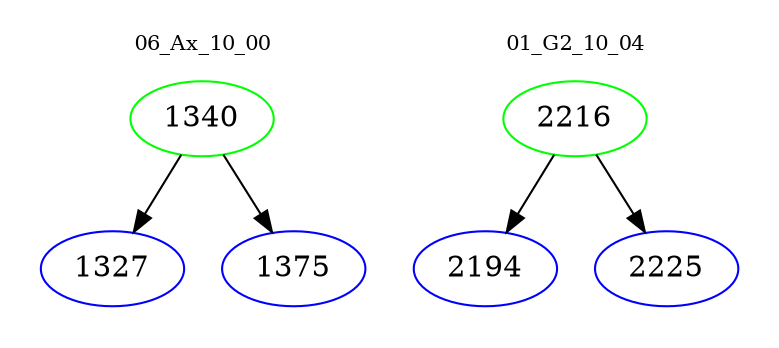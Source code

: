 digraph{
subgraph cluster_0 {
color = white
label = "06_Ax_10_00";
fontsize=10;
T0_1340 [label="1340", color="green"]
T0_1340 -> T0_1327 [color="black"]
T0_1327 [label="1327", color="blue"]
T0_1340 -> T0_1375 [color="black"]
T0_1375 [label="1375", color="blue"]
}
subgraph cluster_1 {
color = white
label = "01_G2_10_04";
fontsize=10;
T1_2216 [label="2216", color="green"]
T1_2216 -> T1_2194 [color="black"]
T1_2194 [label="2194", color="blue"]
T1_2216 -> T1_2225 [color="black"]
T1_2225 [label="2225", color="blue"]
}
}
